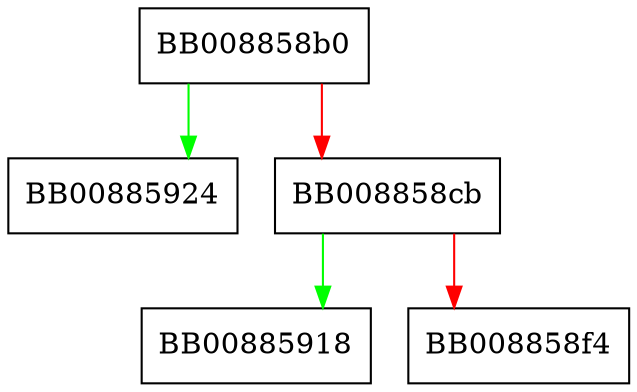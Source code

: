digraph munmap_chunk {
  node [shape="box"];
  graph [splines=ortho];
  BB008858b0 -> BB00885924 [color="green"];
  BB008858b0 -> BB008858cb [color="red"];
  BB008858cb -> BB00885918 [color="green"];
  BB008858cb -> BB008858f4 [color="red"];
}